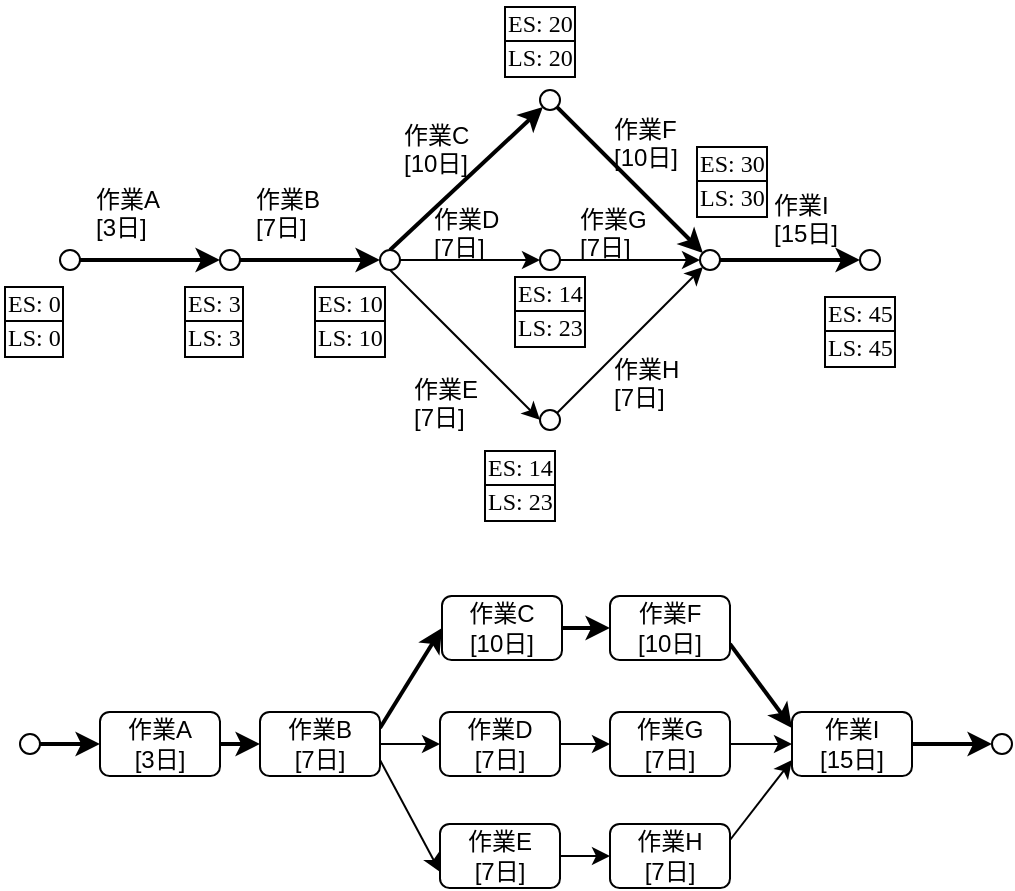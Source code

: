 <mxfile version="10.7.0" type="device"><diagram id="unE1VmGZy8PAiVrN6QU9" name="ページ1"><mxGraphModel dx="866" dy="756" grid="1" gridSize="10" guides="1" tooltips="1" connect="1" arrows="1" fold="1" page="1" pageScale="1" pageWidth="827" pageHeight="1169" math="0" shadow="0"><root><mxCell id="0"/><mxCell id="1" parent="0"/><mxCell id="6AmS8xacDDxQdpBXy3co-17" style="edgeStyle=orthogonalEdgeStyle;rounded=0;orthogonalLoop=1;jettySize=auto;html=1;exitX=1;exitY=0.5;exitDx=0;exitDy=0;entryX=0;entryY=0.5;entryDx=0;entryDy=0;strokeWidth=2;" edge="1" parent="1" source="6AmS8xacDDxQdpBXy3co-2" target="6AmS8xacDDxQdpBXy3co-3"><mxGeometry relative="1" as="geometry"/></mxCell><mxCell id="6AmS8xacDDxQdpBXy3co-2" value="" style="ellipse;whiteSpace=wrap;html=1;aspect=fixed;" vertex="1" parent="1"><mxGeometry x="214" y="195" width="10" height="10" as="geometry"/></mxCell><mxCell id="6AmS8xacDDxQdpBXy3co-18" style="edgeStyle=orthogonalEdgeStyle;rounded=0;orthogonalLoop=1;jettySize=auto;html=1;exitX=1;exitY=0.5;exitDx=0;exitDy=0;entryX=0;entryY=0.5;entryDx=0;entryDy=0;" edge="1" parent="1" source="6AmS8xacDDxQdpBXy3co-3" target="6AmS8xacDDxQdpBXy3co-8"><mxGeometry relative="1" as="geometry"/></mxCell><mxCell id="6AmS8xacDDxQdpBXy3co-19" style="rounded=0;orthogonalLoop=1;jettySize=auto;html=1;exitX=0.5;exitY=1;exitDx=0;exitDy=0;entryX=0;entryY=0.5;entryDx=0;entryDy=0;strokeWidth=1;" edge="1" parent="1" source="6AmS8xacDDxQdpBXy3co-3" target="6AmS8xacDDxQdpBXy3co-5"><mxGeometry relative="1" as="geometry"/></mxCell><mxCell id="6AmS8xacDDxQdpBXy3co-20" style="edgeStyle=none;rounded=0;orthogonalLoop=1;jettySize=auto;html=1;exitX=0.5;exitY=0;exitDx=0;exitDy=0;entryX=0;entryY=1;entryDx=0;entryDy=0;strokeWidth=2;" edge="1" parent="1" source="6AmS8xacDDxQdpBXy3co-3" target="6AmS8xacDDxQdpBXy3co-4"><mxGeometry relative="1" as="geometry"/></mxCell><mxCell id="6AmS8xacDDxQdpBXy3co-3" value="" style="ellipse;whiteSpace=wrap;html=1;aspect=fixed;" vertex="1" parent="1"><mxGeometry x="294" y="195" width="10" height="10" as="geometry"/></mxCell><mxCell id="6AmS8xacDDxQdpBXy3co-21" style="edgeStyle=none;rounded=0;orthogonalLoop=1;jettySize=auto;html=1;exitX=1;exitY=1;exitDx=0;exitDy=0;entryX=0;entryY=0;entryDx=0;entryDy=0;strokeWidth=2;" edge="1" parent="1" source="6AmS8xacDDxQdpBXy3co-4" target="6AmS8xacDDxQdpBXy3co-7"><mxGeometry relative="1" as="geometry"/></mxCell><mxCell id="6AmS8xacDDxQdpBXy3co-4" value="" style="ellipse;whiteSpace=wrap;html=1;aspect=fixed;" vertex="1" parent="1"><mxGeometry x="374" y="115" width="10" height="10" as="geometry"/></mxCell><mxCell id="6AmS8xacDDxQdpBXy3co-26" style="edgeStyle=none;rounded=0;orthogonalLoop=1;jettySize=auto;html=1;exitX=1;exitY=0;exitDx=0;exitDy=0;entryX=0;entryY=1;entryDx=0;entryDy=0;strokeWidth=1;" edge="1" parent="1" source="6AmS8xacDDxQdpBXy3co-5" target="6AmS8xacDDxQdpBXy3co-7"><mxGeometry relative="1" as="geometry"/></mxCell><mxCell id="6AmS8xacDDxQdpBXy3co-5" value="" style="ellipse;whiteSpace=wrap;html=1;aspect=fixed;" vertex="1" parent="1"><mxGeometry x="374" y="275" width="10" height="10" as="geometry"/></mxCell><mxCell id="6AmS8xacDDxQdpBXy3co-27" style="edgeStyle=none;rounded=0;orthogonalLoop=1;jettySize=auto;html=1;exitX=1;exitY=0.5;exitDx=0;exitDy=0;entryX=0;entryY=0.5;entryDx=0;entryDy=0;strokeWidth=2;" edge="1" parent="1" source="6AmS8xacDDxQdpBXy3co-7" target="6AmS8xacDDxQdpBXy3co-14"><mxGeometry relative="1" as="geometry"/></mxCell><mxCell id="6AmS8xacDDxQdpBXy3co-7" value="" style="ellipse;whiteSpace=wrap;html=1;aspect=fixed;" vertex="1" parent="1"><mxGeometry x="454" y="195" width="10" height="10" as="geometry"/></mxCell><mxCell id="6AmS8xacDDxQdpBXy3co-24" style="edgeStyle=none;rounded=0;orthogonalLoop=1;jettySize=auto;html=1;exitX=1;exitY=0.5;exitDx=0;exitDy=0;entryX=0;entryY=0.5;entryDx=0;entryDy=0;" edge="1" parent="1" source="6AmS8xacDDxQdpBXy3co-8" target="6AmS8xacDDxQdpBXy3co-7"><mxGeometry relative="1" as="geometry"/></mxCell><mxCell id="6AmS8xacDDxQdpBXy3co-8" value="" style="ellipse;whiteSpace=wrap;html=1;aspect=fixed;" vertex="1" parent="1"><mxGeometry x="374" y="195" width="10" height="10" as="geometry"/></mxCell><mxCell id="6AmS8xacDDxQdpBXy3co-14" value="" style="ellipse;whiteSpace=wrap;html=1;aspect=fixed;" vertex="1" parent="1"><mxGeometry x="534" y="195" width="10" height="10" as="geometry"/></mxCell><mxCell id="6AmS8xacDDxQdpBXy3co-30" style="edgeStyle=none;rounded=0;orthogonalLoop=1;jettySize=auto;html=1;exitX=1;exitY=0.5;exitDx=0;exitDy=0;entryX=0;entryY=0.5;entryDx=0;entryDy=0;strokeWidth=2;" edge="1" parent="1" source="6AmS8xacDDxQdpBXy3co-28" target="6AmS8xacDDxQdpBXy3co-2"><mxGeometry relative="1" as="geometry"/></mxCell><mxCell id="6AmS8xacDDxQdpBXy3co-28" value="" style="ellipse;whiteSpace=wrap;html=1;aspect=fixed;" vertex="1" parent="1"><mxGeometry x="134" y="195" width="10" height="10" as="geometry"/></mxCell><mxCell id="6AmS8xacDDxQdpBXy3co-31" value="作業A&lt;br&gt;[3日]&lt;br&gt;" style="text;html=1;resizable=0;points=[];autosize=1;align=left;verticalAlign=top;spacingTop=-4;" vertex="1" parent="1"><mxGeometry x="150" y="160" width="50" height="30" as="geometry"/></mxCell><mxCell id="6AmS8xacDDxQdpBXy3co-32" value="作業B&lt;br&gt;[7日]&lt;br&gt;" style="text;html=1;resizable=0;points=[];autosize=1;align=left;verticalAlign=top;spacingTop=-4;" vertex="1" parent="1"><mxGeometry x="230" y="160" width="50" height="30" as="geometry"/></mxCell><mxCell id="6AmS8xacDDxQdpBXy3co-33" value="作業C&lt;br&gt;[10日]&lt;br&gt;" style="text;html=1;resizable=0;points=[];autosize=1;align=left;verticalAlign=top;spacingTop=-4;" vertex="1" parent="1"><mxGeometry x="304" y="127.5" width="50" height="30" as="geometry"/></mxCell><mxCell id="6AmS8xacDDxQdpBXy3co-34" value="作業D&lt;br&gt;[7日]&lt;br&gt;" style="text;html=1;resizable=0;points=[];autosize=1;align=left;verticalAlign=top;spacingTop=-4;" vertex="1" parent="1"><mxGeometry x="319" y="170" width="50" height="30" as="geometry"/></mxCell><mxCell id="6AmS8xacDDxQdpBXy3co-35" value="作業E&lt;br&gt;[7日]&lt;br&gt;" style="text;html=1;resizable=0;points=[];autosize=1;align=left;verticalAlign=top;spacingTop=-4;" vertex="1" parent="1"><mxGeometry x="309" y="255" width="50" height="30" as="geometry"/></mxCell><mxCell id="6AmS8xacDDxQdpBXy3co-36" value="作業H&lt;br&gt;[7日]&lt;br&gt;" style="text;html=1;resizable=0;points=[];autosize=1;align=left;verticalAlign=top;spacingTop=-4;" vertex="1" parent="1"><mxGeometry x="409" y="245" width="50" height="30" as="geometry"/></mxCell><mxCell id="6AmS8xacDDxQdpBXy3co-37" value="作業F&lt;br&gt;[10日]&lt;br&gt;" style="text;html=1;resizable=0;points=[];autosize=1;align=left;verticalAlign=top;spacingTop=-4;" vertex="1" parent="1"><mxGeometry x="409" y="125" width="50" height="30" as="geometry"/></mxCell><mxCell id="6AmS8xacDDxQdpBXy3co-38" value="作業G&lt;br&gt;[7日]&lt;br&gt;" style="text;html=1;resizable=0;points=[];autosize=1;align=left;verticalAlign=top;spacingTop=-4;" vertex="1" parent="1"><mxGeometry x="392" y="170" width="50" height="30" as="geometry"/></mxCell><mxCell id="6AmS8xacDDxQdpBXy3co-39" value="作業I&lt;br&gt;[15日]&lt;br&gt;" style="text;html=1;resizable=0;points=[];autosize=1;align=left;verticalAlign=top;spacingTop=-4;" vertex="1" parent="1"><mxGeometry x="489" y="162.5" width="50" height="30" as="geometry"/></mxCell><mxCell id="6AmS8xacDDxQdpBXy3co-40" value="&lt;table border=&quot;1&quot; style=&quot;border: 1px solid rgb(0 , 0 , 0) ; border-collapse: collapse&quot;&gt;&lt;tbody&gt;&lt;tr&gt;&lt;td&gt;&lt;font face=&quot;Times New Roman&quot;&gt;ES: 45&lt;/font&gt;&lt;/td&gt;&lt;/tr&gt;&lt;tr&gt;&lt;td&gt;&lt;font face=&quot;Times New Roman&quot;&gt;LS: 45&lt;/font&gt;&lt;/td&gt;&lt;/tr&gt;&lt;/tbody&gt;&lt;/table&gt;&lt;br&gt;" style="text;html=1;resizable=0;points=[];autosize=1;align=left;verticalAlign=top;spacingTop=-4;" vertex="1" parent="1"><mxGeometry x="514" y="215" width="50" height="50" as="geometry"/></mxCell><mxCell id="6AmS8xacDDxQdpBXy3co-41" value="&lt;table&gt;&lt;tbody&gt;&lt;tr&gt;&lt;td&gt;&lt;table&gt;&lt;tbody&gt;&lt;tr&gt;&lt;td&gt;&lt;br&gt;&lt;/td&gt;&lt;td&gt;&lt;br&gt;&lt;/td&gt;&lt;td&gt;&lt;br&gt;&lt;/td&gt;&lt;td&gt;&lt;br&gt;&lt;/td&gt;&lt;td&gt;&lt;br&gt;&lt;/td&gt;&lt;td&gt;&lt;br&gt;&lt;/td&gt;&lt;td&gt;&lt;br&gt;&lt;/td&gt;&lt;/tr&gt;&lt;tr&gt;&lt;td&gt;&lt;br&gt;&lt;/td&gt;&lt;td&gt;&lt;br&gt;&lt;/td&gt;&lt;td&gt;&lt;br&gt;&lt;/td&gt;&lt;td&gt;&lt;br&gt;&lt;/td&gt;&lt;td&gt;&lt;br&gt;&lt;/td&gt;&lt;td&gt;&lt;br&gt;&lt;/td&gt;&lt;td&gt;&lt;br&gt;&lt;/td&gt;&lt;/tr&gt;&lt;/tbody&gt;&lt;/table&gt;&lt;br&gt;&lt;/td&gt;&lt;td&gt;&lt;br&gt;&lt;/td&gt;&lt;td&gt;&lt;br&gt;&lt;/td&gt;&lt;td&gt;&lt;br&gt;&lt;/td&gt;&lt;td&gt;&lt;br&gt;&lt;/td&gt;&lt;td&gt;&lt;br&gt;&lt;/td&gt;&lt;td&gt;&lt;br&gt;&lt;/td&gt;&lt;td&gt;&lt;br&gt;&lt;/td&gt;&lt;/tr&gt;&lt;tr&gt;&lt;td&gt;&lt;br&gt;&lt;/td&gt;&lt;td&gt;&lt;br&gt;&lt;/td&gt;&lt;td&gt;&lt;br&gt;&lt;/td&gt;&lt;td&gt;&lt;br&gt;&lt;/td&gt;&lt;td&gt;&lt;br&gt;&lt;/td&gt;&lt;td&gt;&lt;br&gt;&lt;/td&gt;&lt;td&gt;&lt;br&gt;&lt;/td&gt;&lt;td&gt;&lt;br&gt;&lt;/td&gt;&lt;/tr&gt;&lt;tr&gt;&lt;td&gt;&lt;br&gt;&lt;/td&gt;&lt;td&gt;&lt;br&gt;&lt;/td&gt;&lt;td&gt;&lt;br&gt;&lt;/td&gt;&lt;td&gt;&lt;br&gt;&lt;/td&gt;&lt;td&gt;&lt;br&gt;&lt;/td&gt;&lt;td&gt;&lt;br&gt;&lt;/td&gt;&lt;td&gt;&lt;br&gt;&lt;/td&gt;&lt;td&gt;&lt;br&gt;&lt;/td&gt;&lt;/tr&gt;&lt;/tbody&gt;&lt;/table&gt;" style="text;html=1;resizable=0;points=[];autosize=1;align=left;verticalAlign=top;spacingTop=-4;" vertex="1" parent="1"><mxGeometry x="355" y="342" width="80" height="100" as="geometry"/></mxCell><mxCell id="6AmS8xacDDxQdpBXy3co-45" value="&lt;table border=&quot;1&quot; style=&quot;border: 1px solid rgb(0 , 0 , 0) ; border-collapse: collapse&quot;&gt;&lt;tbody&gt;&lt;tr&gt;&lt;td&gt;&lt;font face=&quot;Times New Roman&quot;&gt;ES: 0&lt;/font&gt;&lt;/td&gt;&lt;/tr&gt;&lt;tr&gt;&lt;td&gt;&lt;font face=&quot;Times New Roman&quot;&gt;LS: 0&lt;/font&gt;&lt;/td&gt;&lt;/tr&gt;&lt;/tbody&gt;&lt;/table&gt;&lt;br&gt;" style="text;html=1;resizable=0;points=[];autosize=1;align=left;verticalAlign=top;spacingTop=-4;" vertex="1" parent="1"><mxGeometry x="104" y="210" width="50" height="50" as="geometry"/></mxCell><mxCell id="6AmS8xacDDxQdpBXy3co-47" value="&lt;table border=&quot;1&quot; style=&quot;border: 1px solid rgb(0 , 0 , 0) ; border-collapse: collapse&quot;&gt;&lt;tbody&gt;&lt;tr&gt;&lt;td&gt;&lt;font face=&quot;Times New Roman&quot;&gt;ES: 3&lt;/font&gt;&lt;/td&gt;&lt;/tr&gt;&lt;tr&gt;&lt;td&gt;&lt;font face=&quot;Times New Roman&quot;&gt;LS: 3&lt;/font&gt;&lt;/td&gt;&lt;/tr&gt;&lt;/tbody&gt;&lt;/table&gt;&lt;br&gt;" style="text;html=1;resizable=0;points=[];autosize=1;align=left;verticalAlign=top;spacingTop=-4;" vertex="1" parent="1"><mxGeometry x="194" y="210" width="50" height="50" as="geometry"/></mxCell><mxCell id="6AmS8xacDDxQdpBXy3co-50" value="&lt;table border=&quot;1&quot; style=&quot;border: 1px solid rgb(0 , 0 , 0) ; border-collapse: collapse&quot;&gt;&lt;tbody&gt;&lt;tr&gt;&lt;td&gt;&lt;font face=&quot;Times New Roman&quot;&gt;ES: 20&lt;/font&gt;&lt;/td&gt;&lt;/tr&gt;&lt;tr&gt;&lt;td&gt;&lt;font face=&quot;Times New Roman&quot;&gt;LS: 20&lt;/font&gt;&lt;/td&gt;&lt;/tr&gt;&lt;/tbody&gt;&lt;/table&gt;&lt;br&gt;" style="text;html=1;resizable=0;points=[];autosize=1;align=left;verticalAlign=top;spacingTop=-4;" vertex="1" parent="1"><mxGeometry x="354" y="70" width="50" height="50" as="geometry"/></mxCell><mxCell id="6AmS8xacDDxQdpBXy3co-51" value="&lt;table border=&quot;1&quot; style=&quot;border: 1px solid rgb(0 , 0 , 0) ; border-collapse: collapse&quot;&gt;&lt;tbody&gt;&lt;tr&gt;&lt;td&gt;&lt;font face=&quot;Times New Roman&quot;&gt;ES: 14&lt;/font&gt;&lt;/td&gt;&lt;/tr&gt;&lt;tr&gt;&lt;td&gt;&lt;font face=&quot;Times New Roman&quot;&gt;LS: 23&lt;/font&gt;&lt;/td&gt;&lt;/tr&gt;&lt;/tbody&gt;&lt;/table&gt;&lt;br&gt;" style="text;html=1;resizable=0;points=[];autosize=1;align=left;verticalAlign=top;spacingTop=-4;" vertex="1" parent="1"><mxGeometry x="344" y="292" width="50" height="50" as="geometry"/></mxCell><mxCell id="6AmS8xacDDxQdpBXy3co-52" value="&lt;table border=&quot;1&quot; style=&quot;border: 1px solid rgb(0 , 0 , 0) ; border-collapse: collapse&quot;&gt;&lt;tbody&gt;&lt;tr&gt;&lt;td&gt;&lt;font face=&quot;Times New Roman&quot;&gt;ES: 14&lt;/font&gt;&lt;/td&gt;&lt;/tr&gt;&lt;tr&gt;&lt;td&gt;&lt;font face=&quot;Times New Roman&quot;&gt;LS: 23&lt;/font&gt;&lt;/td&gt;&lt;/tr&gt;&lt;/tbody&gt;&lt;/table&gt;&lt;br&gt;" style="text;html=1;resizable=0;points=[];autosize=1;align=left;verticalAlign=top;spacingTop=-4;" vertex="1" parent="1"><mxGeometry x="359" y="205" width="50" height="50" as="geometry"/></mxCell><mxCell id="6AmS8xacDDxQdpBXy3co-53" value="&lt;table border=&quot;1&quot; style=&quot;border: 1px solid rgb(0 , 0 , 0) ; border-collapse: collapse&quot;&gt;&lt;tbody&gt;&lt;tr&gt;&lt;td&gt;&lt;font face=&quot;Times New Roman&quot;&gt;ES: 30&lt;/font&gt;&lt;/td&gt;&lt;/tr&gt;&lt;tr&gt;&lt;td&gt;&lt;font face=&quot;Times New Roman&quot;&gt;LS: 30&lt;/font&gt;&lt;/td&gt;&lt;/tr&gt;&lt;/tbody&gt;&lt;/table&gt;&lt;br&gt;" style="text;html=1;resizable=0;points=[];autosize=1;align=left;verticalAlign=top;spacingTop=-4;" vertex="1" parent="1"><mxGeometry x="450" y="140" width="50" height="50" as="geometry"/></mxCell><mxCell id="6AmS8xacDDxQdpBXy3co-54" value="&lt;table border=&quot;1&quot; style=&quot;border: 1px solid rgb(0 , 0 , 0) ; border-collapse: collapse&quot;&gt;&lt;tbody&gt;&lt;tr&gt;&lt;td&gt;&lt;font face=&quot;Times New Roman&quot;&gt;ES: 10&lt;/font&gt;&lt;/td&gt;&lt;/tr&gt;&lt;tr&gt;&lt;td&gt;&lt;font face=&quot;Times New Roman&quot;&gt;LS: 10&lt;/font&gt;&lt;/td&gt;&lt;/tr&gt;&lt;/tbody&gt;&lt;/table&gt;&lt;br&gt;" style="text;html=1;resizable=0;points=[];autosize=1;align=left;verticalAlign=top;spacingTop=-4;" vertex="1" parent="1"><mxGeometry x="259" y="210" width="50" height="50" as="geometry"/></mxCell><mxCell id="6AmS8xacDDxQdpBXy3co-72" style="edgeStyle=none;rounded=0;orthogonalLoop=1;jettySize=auto;html=1;exitX=1;exitY=0.5;exitDx=0;exitDy=0;entryX=0;entryY=0.5;entryDx=0;entryDy=0;strokeWidth=2;" edge="1" parent="1" source="6AmS8xacDDxQdpBXy3co-58" target="6AmS8xacDDxQdpBXy3co-59"><mxGeometry relative="1" as="geometry"/></mxCell><mxCell id="6AmS8xacDDxQdpBXy3co-58" value="" style="ellipse;whiteSpace=wrap;html=1;aspect=fixed;" vertex="1" parent="1"><mxGeometry x="114" y="437" width="10" height="10" as="geometry"/></mxCell><mxCell id="6AmS8xacDDxQdpBXy3co-73" style="edgeStyle=none;rounded=0;orthogonalLoop=1;jettySize=auto;html=1;exitX=1;exitY=0.5;exitDx=0;exitDy=0;entryX=0;entryY=0.5;entryDx=0;entryDy=0;strokeWidth=2;" edge="1" parent="1" source="6AmS8xacDDxQdpBXy3co-59" target="6AmS8xacDDxQdpBXy3co-60"><mxGeometry relative="1" as="geometry"/></mxCell><mxCell id="6AmS8xacDDxQdpBXy3co-59" value="作業A&lt;br&gt;[3日]&lt;br&gt;" style="rounded=1;whiteSpace=wrap;html=1;" vertex="1" parent="1"><mxGeometry x="154" y="426" width="60" height="32" as="geometry"/></mxCell><mxCell id="6AmS8xacDDxQdpBXy3co-74" style="edgeStyle=none;rounded=0;orthogonalLoop=1;jettySize=auto;html=1;exitX=1;exitY=0.25;exitDx=0;exitDy=0;entryX=0;entryY=0.5;entryDx=0;entryDy=0;strokeWidth=2;" edge="1" parent="1" source="6AmS8xacDDxQdpBXy3co-60" target="6AmS8xacDDxQdpBXy3co-61"><mxGeometry relative="1" as="geometry"/></mxCell><mxCell id="6AmS8xacDDxQdpBXy3co-75" style="edgeStyle=none;rounded=0;orthogonalLoop=1;jettySize=auto;html=1;exitX=1;exitY=0.5;exitDx=0;exitDy=0;entryX=0;entryY=0.5;entryDx=0;entryDy=0;strokeWidth=1;" edge="1" parent="1" source="6AmS8xacDDxQdpBXy3co-60" target="6AmS8xacDDxQdpBXy3co-62"><mxGeometry relative="1" as="geometry"/></mxCell><mxCell id="6AmS8xacDDxQdpBXy3co-76" style="edgeStyle=none;rounded=0;orthogonalLoop=1;jettySize=auto;html=1;exitX=1;exitY=0.75;exitDx=0;exitDy=0;entryX=0;entryY=0.75;entryDx=0;entryDy=0;strokeWidth=1;" edge="1" parent="1" source="6AmS8xacDDxQdpBXy3co-60" target="6AmS8xacDDxQdpBXy3co-63"><mxGeometry relative="1" as="geometry"/></mxCell><mxCell id="6AmS8xacDDxQdpBXy3co-60" value="作業B&lt;br&gt;[7日]&lt;br&gt;" style="rounded=1;whiteSpace=wrap;html=1;" vertex="1" parent="1"><mxGeometry x="234" y="426" width="60" height="32" as="geometry"/></mxCell><mxCell id="6AmS8xacDDxQdpBXy3co-77" style="edgeStyle=none;rounded=0;orthogonalLoop=1;jettySize=auto;html=1;exitX=1;exitY=0.5;exitDx=0;exitDy=0;entryX=0;entryY=0.5;entryDx=0;entryDy=0;strokeWidth=2;" edge="1" parent="1" source="6AmS8xacDDxQdpBXy3co-61" target="6AmS8xacDDxQdpBXy3co-64"><mxGeometry relative="1" as="geometry"/></mxCell><mxCell id="6AmS8xacDDxQdpBXy3co-61" value="作業C&lt;br&gt;[10日]&lt;br&gt;" style="rounded=1;whiteSpace=wrap;html=1;" vertex="1" parent="1"><mxGeometry x="325" y="368" width="60" height="32" as="geometry"/></mxCell><mxCell id="6AmS8xacDDxQdpBXy3co-78" style="edgeStyle=none;rounded=0;orthogonalLoop=1;jettySize=auto;html=1;exitX=1;exitY=0.5;exitDx=0;exitDy=0;strokeWidth=1;" edge="1" parent="1" source="6AmS8xacDDxQdpBXy3co-62" target="6AmS8xacDDxQdpBXy3co-65"><mxGeometry relative="1" as="geometry"/></mxCell><mxCell id="6AmS8xacDDxQdpBXy3co-62" value="作業D&lt;br&gt;[7日]&lt;br&gt;" style="rounded=1;whiteSpace=wrap;html=1;" vertex="1" parent="1"><mxGeometry x="324" y="426" width="60" height="32" as="geometry"/></mxCell><mxCell id="6AmS8xacDDxQdpBXy3co-79" style="edgeStyle=none;rounded=0;orthogonalLoop=1;jettySize=auto;html=1;exitX=1;exitY=0.5;exitDx=0;exitDy=0;entryX=0;entryY=0.5;entryDx=0;entryDy=0;strokeWidth=1;" edge="1" parent="1" source="6AmS8xacDDxQdpBXy3co-63" target="6AmS8xacDDxQdpBXy3co-67"><mxGeometry relative="1" as="geometry"/></mxCell><mxCell id="6AmS8xacDDxQdpBXy3co-63" value="作業E&lt;br&gt;[7日]&lt;br&gt;" style="rounded=1;whiteSpace=wrap;html=1;" vertex="1" parent="1"><mxGeometry x="324" y="482" width="60" height="32" as="geometry"/></mxCell><mxCell id="6AmS8xacDDxQdpBXy3co-81" style="edgeStyle=none;rounded=0;orthogonalLoop=1;jettySize=auto;html=1;exitX=1;exitY=0.75;exitDx=0;exitDy=0;entryX=0;entryY=0.25;entryDx=0;entryDy=0;strokeWidth=2;" edge="1" parent="1" source="6AmS8xacDDxQdpBXy3co-64" target="6AmS8xacDDxQdpBXy3co-71"><mxGeometry relative="1" as="geometry"/></mxCell><mxCell id="6AmS8xacDDxQdpBXy3co-64" value="作業F&lt;br&gt;[10日]&lt;br&gt;" style="rounded=1;whiteSpace=wrap;html=1;" vertex="1" parent="1"><mxGeometry x="409" y="368" width="60" height="32" as="geometry"/></mxCell><mxCell id="6AmS8xacDDxQdpBXy3co-82" style="edgeStyle=none;rounded=0;orthogonalLoop=1;jettySize=auto;html=1;exitX=1;exitY=0.5;exitDx=0;exitDy=0;entryX=0;entryY=0.5;entryDx=0;entryDy=0;strokeWidth=1;" edge="1" parent="1" source="6AmS8xacDDxQdpBXy3co-65" target="6AmS8xacDDxQdpBXy3co-71"><mxGeometry relative="1" as="geometry"/></mxCell><mxCell id="6AmS8xacDDxQdpBXy3co-65" value="作業G&lt;br&gt;[7日]&lt;br&gt;" style="rounded=1;whiteSpace=wrap;html=1;" vertex="1" parent="1"><mxGeometry x="409" y="426" width="60" height="32" as="geometry"/></mxCell><mxCell id="6AmS8xacDDxQdpBXy3co-83" style="edgeStyle=none;rounded=0;orthogonalLoop=1;jettySize=auto;html=1;exitX=1;exitY=0.25;exitDx=0;exitDy=0;entryX=0;entryY=0.75;entryDx=0;entryDy=0;strokeWidth=1;" edge="1" parent="1" source="6AmS8xacDDxQdpBXy3co-67" target="6AmS8xacDDxQdpBXy3co-71"><mxGeometry relative="1" as="geometry"/></mxCell><mxCell id="6AmS8xacDDxQdpBXy3co-67" value="作業H&lt;br&gt;[7日]&lt;br&gt;" style="rounded=1;whiteSpace=wrap;html=1;" vertex="1" parent="1"><mxGeometry x="409" y="482" width="60" height="32" as="geometry"/></mxCell><mxCell id="6AmS8xacDDxQdpBXy3co-84" style="edgeStyle=none;rounded=0;orthogonalLoop=1;jettySize=auto;html=1;exitX=1;exitY=0.5;exitDx=0;exitDy=0;entryX=0;entryY=0.5;entryDx=0;entryDy=0;strokeWidth=2;" edge="1" parent="1" source="6AmS8xacDDxQdpBXy3co-71"><mxGeometry relative="1" as="geometry"><mxPoint x="600" y="442" as="targetPoint"/></mxGeometry></mxCell><mxCell id="6AmS8xacDDxQdpBXy3co-71" value="作業I&lt;br&gt;[15日]&lt;br&gt;" style="rounded=1;whiteSpace=wrap;html=1;" vertex="1" parent="1"><mxGeometry x="500" y="426" width="60" height="32" as="geometry"/></mxCell><mxCell id="6AmS8xacDDxQdpBXy3co-85" value="" style="ellipse;whiteSpace=wrap;html=1;aspect=fixed;" vertex="1" parent="1"><mxGeometry x="600" y="437" width="10" height="10" as="geometry"/></mxCell></root></mxGraphModel></diagram></mxfile>